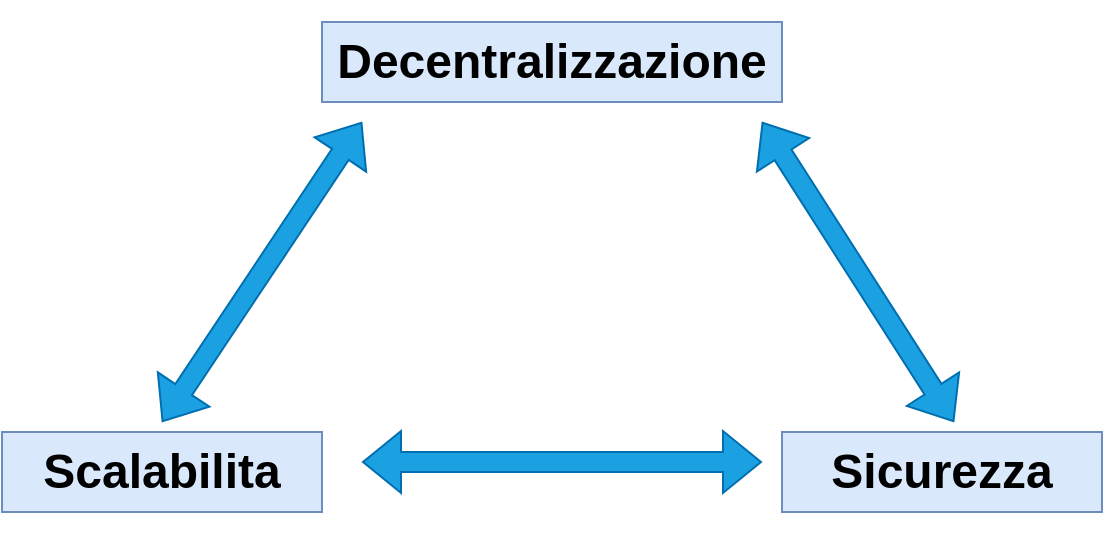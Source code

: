 <mxfile version="24.6.4" type="device">
  <diagram name="trilemma" id="8a1OMIoHm3Lf3Zguux29">
    <mxGraphModel dx="1226" dy="1130" grid="1" gridSize="10" guides="1" tooltips="1" connect="1" arrows="1" fold="1" page="1" pageScale="1" pageWidth="827" pageHeight="1169" math="0" shadow="0">
      <root>
        <mxCell id="0" />
        <mxCell id="1" parent="0" />
        <mxCell id="zKDagLHh3mOVyZix4WBI-3" value="" style="shape=flexArrow;endArrow=classic;startArrow=classic;html=1;rounded=0;fillColor=#1ba1e2;strokeColor=#006EAF;" edge="1" parent="1">
          <mxGeometry width="100" height="100" relative="1" as="geometry">
            <mxPoint x="180" y="390" as="sourcePoint" />
            <mxPoint x="280" y="240" as="targetPoint" />
          </mxGeometry>
        </mxCell>
        <mxCell id="zKDagLHh3mOVyZix4WBI-4" value="" style="shape=flexArrow;endArrow=classic;startArrow=classic;html=1;rounded=0;fillColor=#1ba1e2;strokeColor=#006EAF;" edge="1" parent="1">
          <mxGeometry width="100" height="100" relative="1" as="geometry">
            <mxPoint x="480" y="240" as="sourcePoint" />
            <mxPoint x="576" y="390" as="targetPoint" />
          </mxGeometry>
        </mxCell>
        <mxCell id="zKDagLHh3mOVyZix4WBI-5" value="" style="shape=flexArrow;endArrow=classic;startArrow=classic;html=1;rounded=0;fillColor=#1ba1e2;strokeColor=#006EAF;" edge="1" parent="1">
          <mxGeometry width="100" height="100" relative="1" as="geometry">
            <mxPoint x="280" y="410" as="sourcePoint" />
            <mxPoint x="480" y="410" as="targetPoint" />
          </mxGeometry>
        </mxCell>
        <mxCell id="zKDagLHh3mOVyZix4WBI-6" value="&lt;h1&gt;Sicurezza&lt;/h1&gt;" style="text;html=1;align=center;verticalAlign=middle;whiteSpace=wrap;rounded=0;fillColor=#dae8fc;strokeColor=#6c8ebf;" vertex="1" parent="1">
          <mxGeometry x="490" y="395" width="160" height="40" as="geometry" />
        </mxCell>
        <mxCell id="zKDagLHh3mOVyZix4WBI-7" value="&lt;h1&gt;Decentralizzazione&lt;/h1&gt;" style="text;html=1;align=center;verticalAlign=middle;whiteSpace=wrap;rounded=0;fillColor=#dae8fc;strokeColor=#6c8ebf;" vertex="1" parent="1">
          <mxGeometry x="260" y="190" width="230" height="40" as="geometry" />
        </mxCell>
        <mxCell id="zKDagLHh3mOVyZix4WBI-9" value="&lt;h1&gt;Scalabilita&lt;/h1&gt;" style="text;html=1;align=center;verticalAlign=middle;whiteSpace=wrap;rounded=0;fillColor=#dae8fc;strokeColor=#6c8ebf;" vertex="1" parent="1">
          <mxGeometry x="100" y="395" width="160" height="40" as="geometry" />
        </mxCell>
      </root>
    </mxGraphModel>
  </diagram>
</mxfile>
